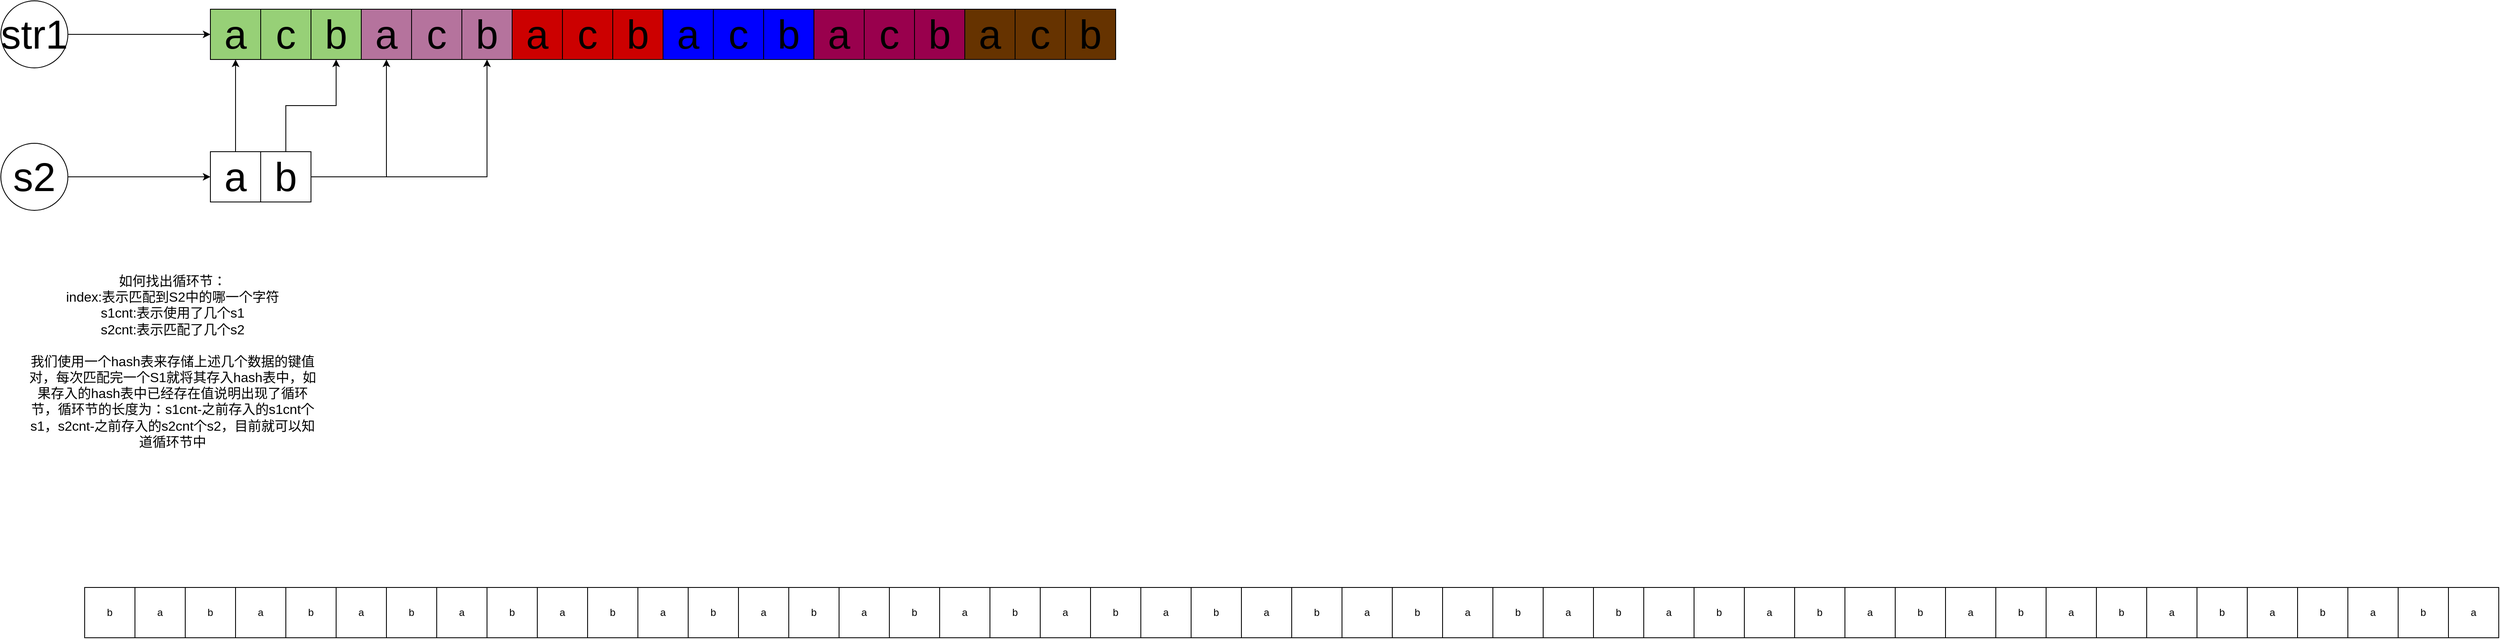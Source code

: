<mxfile version="22.1.16" type="device">
  <diagram name="Page-1" id="3uvw_9VqznobGhK58HQF">
    <mxGraphModel dx="4175" dy="1672" grid="1" gridSize="10" guides="1" tooltips="1" connect="1" arrows="1" fold="1" page="1" pageScale="1" pageWidth="827" pageHeight="1169" math="0" shadow="0">
      <root>
        <mxCell id="0" />
        <mxCell id="1" parent="0" />
        <mxCell id="WoPcIAXv2s5pRwGK4_qz-3" value="&lt;font style=&quot;font-size: 48px;&quot;&gt;c&lt;/font&gt;" style="whiteSpace=wrap;html=1;aspect=fixed;fillColor=#97D077;" vertex="1" parent="1">
          <mxGeometry x="-390" y="230" width="60" height="60" as="geometry" />
        </mxCell>
        <mxCell id="WoPcIAXv2s5pRwGK4_qz-4" value="&lt;font style=&quot;font-size: 48px;&quot;&gt;b&lt;/font&gt;" style="whiteSpace=wrap;html=1;aspect=fixed;fillColor=#97D077;" vertex="1" parent="1">
          <mxGeometry x="-330" y="230" width="60" height="60" as="geometry" />
        </mxCell>
        <mxCell id="WoPcIAXv2s5pRwGK4_qz-2" value="&lt;font style=&quot;font-size: 48px;&quot;&gt;a&lt;/font&gt;" style="whiteSpace=wrap;html=1;aspect=fixed;fillColor=#97D077;" vertex="1" parent="1">
          <mxGeometry x="-450" y="230" width="60" height="60" as="geometry" />
        </mxCell>
        <mxCell id="WoPcIAXv2s5pRwGK4_qz-39" value="&lt;font style=&quot;font-size: 48px;&quot;&gt;c&lt;/font&gt;" style="whiteSpace=wrap;html=1;aspect=fixed;fillColor=#B5739D;" vertex="1" parent="1">
          <mxGeometry x="-210" y="230" width="60" height="60" as="geometry" />
        </mxCell>
        <mxCell id="WoPcIAXv2s5pRwGK4_qz-40" value="&lt;font style=&quot;font-size: 48px;&quot;&gt;b&lt;/font&gt;" style="whiteSpace=wrap;html=1;aspect=fixed;fillColor=#B5739D;" vertex="1" parent="1">
          <mxGeometry x="-150" y="230" width="60" height="60" as="geometry" />
        </mxCell>
        <mxCell id="WoPcIAXv2s5pRwGK4_qz-41" value="&lt;font style=&quot;font-size: 48px;&quot;&gt;a&lt;/font&gt;" style="whiteSpace=wrap;html=1;aspect=fixed;fillColor=#B5739D;" vertex="1" parent="1">
          <mxGeometry x="-270" y="230" width="60" height="60" as="geometry" />
        </mxCell>
        <mxCell id="WoPcIAXv2s5pRwGK4_qz-42" value="&lt;font style=&quot;font-size: 48px;&quot;&gt;c&lt;/font&gt;" style="whiteSpace=wrap;html=1;aspect=fixed;fillColor=#CC0000;" vertex="1" parent="1">
          <mxGeometry x="-30" y="230" width="60" height="60" as="geometry" />
        </mxCell>
        <mxCell id="WoPcIAXv2s5pRwGK4_qz-43" value="&lt;font style=&quot;font-size: 48px;&quot;&gt;b&lt;/font&gt;" style="whiteSpace=wrap;html=1;aspect=fixed;fillColor=#CC0000;" vertex="1" parent="1">
          <mxGeometry x="30" y="230" width="60" height="60" as="geometry" />
        </mxCell>
        <mxCell id="WoPcIAXv2s5pRwGK4_qz-44" value="&lt;font style=&quot;font-size: 48px;&quot;&gt;a&lt;/font&gt;" style="whiteSpace=wrap;html=1;aspect=fixed;fillColor=#CC0000;" vertex="1" parent="1">
          <mxGeometry x="-90" y="230" width="60" height="60" as="geometry" />
        </mxCell>
        <mxCell id="WoPcIAXv2s5pRwGK4_qz-45" value="&lt;font style=&quot;font-size: 48px;&quot;&gt;c&lt;/font&gt;" style="whiteSpace=wrap;html=1;aspect=fixed;fillColor=#0000FF;" vertex="1" parent="1">
          <mxGeometry x="150" y="230" width="60" height="60" as="geometry" />
        </mxCell>
        <mxCell id="WoPcIAXv2s5pRwGK4_qz-46" value="&lt;font style=&quot;font-size: 48px;&quot;&gt;b&lt;/font&gt;" style="whiteSpace=wrap;html=1;aspect=fixed;fillColor=#0000FF;" vertex="1" parent="1">
          <mxGeometry x="210" y="230" width="60" height="60" as="geometry" />
        </mxCell>
        <mxCell id="WoPcIAXv2s5pRwGK4_qz-47" value="&lt;font style=&quot;font-size: 48px;&quot;&gt;a&lt;/font&gt;" style="whiteSpace=wrap;html=1;aspect=fixed;fillColor=#0000FF;" vertex="1" parent="1">
          <mxGeometry x="90" y="230" width="60" height="60" as="geometry" />
        </mxCell>
        <mxCell id="WoPcIAXv2s5pRwGK4_qz-48" value="&lt;font style=&quot;font-size: 48px;&quot;&gt;c&lt;/font&gt;" style="whiteSpace=wrap;html=1;aspect=fixed;fillColor=#99004D;" vertex="1" parent="1">
          <mxGeometry x="330" y="230" width="60" height="60" as="geometry" />
        </mxCell>
        <mxCell id="WoPcIAXv2s5pRwGK4_qz-49" value="&lt;font style=&quot;font-size: 48px;&quot;&gt;b&lt;/font&gt;" style="whiteSpace=wrap;html=1;aspect=fixed;fillColor=#99004D;" vertex="1" parent="1">
          <mxGeometry x="390" y="230" width="60" height="60" as="geometry" />
        </mxCell>
        <mxCell id="WoPcIAXv2s5pRwGK4_qz-50" value="&lt;font style=&quot;font-size: 48px;&quot;&gt;a&lt;/font&gt;" style="whiteSpace=wrap;html=1;aspect=fixed;fillColor=#99004D;" vertex="1" parent="1">
          <mxGeometry x="270" y="230" width="60" height="60" as="geometry" />
        </mxCell>
        <mxCell id="WoPcIAXv2s5pRwGK4_qz-51" value="&lt;font style=&quot;font-size: 48px;&quot;&gt;c&lt;/font&gt;" style="whiteSpace=wrap;html=1;aspect=fixed;fillColor=#663300;" vertex="1" parent="1">
          <mxGeometry x="510" y="230" width="60" height="60" as="geometry" />
        </mxCell>
        <mxCell id="WoPcIAXv2s5pRwGK4_qz-52" value="&lt;font style=&quot;font-size: 48px;&quot;&gt;b&lt;/font&gt;" style="whiteSpace=wrap;html=1;aspect=fixed;fillColor=#663300;" vertex="1" parent="1">
          <mxGeometry x="570" y="230" width="60" height="60" as="geometry" />
        </mxCell>
        <mxCell id="WoPcIAXv2s5pRwGK4_qz-53" value="&lt;font style=&quot;font-size: 48px;&quot;&gt;a&lt;/font&gt;" style="whiteSpace=wrap;html=1;aspect=fixed;fillColor=#663300;" vertex="1" parent="1">
          <mxGeometry x="450" y="230" width="60" height="60" as="geometry" />
        </mxCell>
        <mxCell id="WoPcIAXv2s5pRwGK4_qz-55" style="edgeStyle=orthogonalEdgeStyle;rounded=0;orthogonalLoop=1;jettySize=auto;html=1;" edge="1" parent="1" source="WoPcIAXv2s5pRwGK4_qz-54" target="WoPcIAXv2s5pRwGK4_qz-2">
          <mxGeometry relative="1" as="geometry" />
        </mxCell>
        <mxCell id="WoPcIAXv2s5pRwGK4_qz-54" value="&lt;font style=&quot;font-size: 48px;&quot;&gt;str1&lt;/font&gt;" style="ellipse;whiteSpace=wrap;html=1;aspect=fixed;" vertex="1" parent="1">
          <mxGeometry x="-700" y="220" width="80" height="80" as="geometry" />
        </mxCell>
        <mxCell id="WoPcIAXv2s5pRwGK4_qz-65" value="" style="edgeStyle=orthogonalEdgeStyle;rounded=0;orthogonalLoop=1;jettySize=auto;html=1;" edge="1" parent="1" source="WoPcIAXv2s5pRwGK4_qz-57" target="WoPcIAXv2s5pRwGK4_qz-2">
          <mxGeometry relative="1" as="geometry" />
        </mxCell>
        <mxCell id="WoPcIAXv2s5pRwGK4_qz-68" style="edgeStyle=orthogonalEdgeStyle;rounded=0;orthogonalLoop=1;jettySize=auto;html=1;entryX=0.5;entryY=1;entryDx=0;entryDy=0;" edge="1" parent="1" source="WoPcIAXv2s5pRwGK4_qz-57" target="WoPcIAXv2s5pRwGK4_qz-41">
          <mxGeometry relative="1" as="geometry" />
        </mxCell>
        <mxCell id="WoPcIAXv2s5pRwGK4_qz-57" value="&lt;font style=&quot;font-size: 48px;&quot;&gt;a&lt;/font&gt;" style="whiteSpace=wrap;html=1;aspect=fixed;" vertex="1" parent="1">
          <mxGeometry x="-450" y="400" width="60" height="60" as="geometry" />
        </mxCell>
        <mxCell id="WoPcIAXv2s5pRwGK4_qz-67" style="edgeStyle=orthogonalEdgeStyle;rounded=0;orthogonalLoop=1;jettySize=auto;html=1;entryX=0.5;entryY=1;entryDx=0;entryDy=0;" edge="1" parent="1" source="WoPcIAXv2s5pRwGK4_qz-58" target="WoPcIAXv2s5pRwGK4_qz-4">
          <mxGeometry relative="1" as="geometry" />
        </mxCell>
        <mxCell id="WoPcIAXv2s5pRwGK4_qz-69" style="edgeStyle=orthogonalEdgeStyle;rounded=0;orthogonalLoop=1;jettySize=auto;html=1;entryX=0.5;entryY=1;entryDx=0;entryDy=0;" edge="1" parent="1" source="WoPcIAXv2s5pRwGK4_qz-58" target="WoPcIAXv2s5pRwGK4_qz-40">
          <mxGeometry relative="1" as="geometry" />
        </mxCell>
        <mxCell id="WoPcIAXv2s5pRwGK4_qz-58" value="&lt;font style=&quot;font-size: 48px;&quot;&gt;b&lt;/font&gt;" style="whiteSpace=wrap;html=1;aspect=fixed;" vertex="1" parent="1">
          <mxGeometry x="-390" y="400" width="60" height="60" as="geometry" />
        </mxCell>
        <mxCell id="WoPcIAXv2s5pRwGK4_qz-62" style="edgeStyle=orthogonalEdgeStyle;rounded=0;orthogonalLoop=1;jettySize=auto;html=1;" edge="1" parent="1" source="WoPcIAXv2s5pRwGK4_qz-61" target="WoPcIAXv2s5pRwGK4_qz-57">
          <mxGeometry relative="1" as="geometry" />
        </mxCell>
        <mxCell id="WoPcIAXv2s5pRwGK4_qz-61" value="&lt;span style=&quot;font-size: 48px;&quot;&gt;s2&lt;/span&gt;" style="ellipse;whiteSpace=wrap;html=1;aspect=fixed;" vertex="1" parent="1">
          <mxGeometry x="-700" y="390" width="80" height="80" as="geometry" />
        </mxCell>
        <mxCell id="WoPcIAXv2s5pRwGK4_qz-63" value="&lt;font size=&quot;3&quot;&gt;如何找出循环节：&lt;br&gt;index:表示匹配到S2中的哪一个字符&lt;br&gt;s1cnt:表示使用了几个s1&lt;br&gt;s2cnt:表示匹配了几个s2&lt;br&gt;&lt;br&gt;我们使用一个hash表来存储上述几个数据的键值对，每次匹配完一个S1就将其存入hash表中，如果存入的hash表中已经存在值说明出现了循环节，循环节的长度为：s1cnt-之前存入的s1cnt个s1，s2cnt-之前存入的s2cnt个s2，目前就可以知道循环节中&lt;br&gt;&lt;/font&gt;" style="text;strokeColor=none;align=center;fillColor=none;html=1;verticalAlign=middle;whiteSpace=wrap;rounded=0;" vertex="1" parent="1">
          <mxGeometry x="-670" y="530" width="350" height="240" as="geometry" />
        </mxCell>
        <mxCell id="WoPcIAXv2s5pRwGK4_qz-70" value="b" style="whiteSpace=wrap;html=1;aspect=fixed;" vertex="1" parent="1">
          <mxGeometry x="-600" y="920" width="60" height="60" as="geometry" />
        </mxCell>
        <mxCell id="WoPcIAXv2s5pRwGK4_qz-71" value="a" style="whiteSpace=wrap;html=1;aspect=fixed;" vertex="1" parent="1">
          <mxGeometry x="-540" y="920" width="60" height="60" as="geometry" />
        </mxCell>
        <mxCell id="WoPcIAXv2s5pRwGK4_qz-72" value="b" style="whiteSpace=wrap;html=1;aspect=fixed;" vertex="1" parent="1">
          <mxGeometry x="-480" y="920" width="60" height="60" as="geometry" />
        </mxCell>
        <mxCell id="WoPcIAXv2s5pRwGK4_qz-73" value="a" style="whiteSpace=wrap;html=1;aspect=fixed;" vertex="1" parent="1">
          <mxGeometry x="-420" y="920" width="60" height="60" as="geometry" />
        </mxCell>
        <mxCell id="WoPcIAXv2s5pRwGK4_qz-75" value="b" style="whiteSpace=wrap;html=1;aspect=fixed;" vertex="1" parent="1">
          <mxGeometry x="-360" y="920" width="60" height="60" as="geometry" />
        </mxCell>
        <mxCell id="WoPcIAXv2s5pRwGK4_qz-76" value="a" style="whiteSpace=wrap;html=1;aspect=fixed;" vertex="1" parent="1">
          <mxGeometry x="-300" y="920" width="60" height="60" as="geometry" />
        </mxCell>
        <mxCell id="WoPcIAXv2s5pRwGK4_qz-77" value="b" style="whiteSpace=wrap;html=1;aspect=fixed;" vertex="1" parent="1">
          <mxGeometry x="-240" y="920" width="60" height="60" as="geometry" />
        </mxCell>
        <mxCell id="WoPcIAXv2s5pRwGK4_qz-78" value="a" style="whiteSpace=wrap;html=1;aspect=fixed;" vertex="1" parent="1">
          <mxGeometry x="-180" y="920" width="60" height="60" as="geometry" />
        </mxCell>
        <mxCell id="WoPcIAXv2s5pRwGK4_qz-79" value="b" style="whiteSpace=wrap;html=1;aspect=fixed;" vertex="1" parent="1">
          <mxGeometry x="-120" y="920" width="60" height="60" as="geometry" />
        </mxCell>
        <mxCell id="WoPcIAXv2s5pRwGK4_qz-80" value="a" style="whiteSpace=wrap;html=1;aspect=fixed;" vertex="1" parent="1">
          <mxGeometry x="-60" y="920" width="60" height="60" as="geometry" />
        </mxCell>
        <mxCell id="WoPcIAXv2s5pRwGK4_qz-81" value="b" style="whiteSpace=wrap;html=1;aspect=fixed;" vertex="1" parent="1">
          <mxGeometry y="920" width="60" height="60" as="geometry" />
        </mxCell>
        <mxCell id="WoPcIAXv2s5pRwGK4_qz-82" value="a" style="whiteSpace=wrap;html=1;aspect=fixed;" vertex="1" parent="1">
          <mxGeometry x="60" y="920" width="60" height="60" as="geometry" />
        </mxCell>
        <mxCell id="WoPcIAXv2s5pRwGK4_qz-83" value="b" style="whiteSpace=wrap;html=1;aspect=fixed;" vertex="1" parent="1">
          <mxGeometry x="120" y="920" width="60" height="60" as="geometry" />
        </mxCell>
        <mxCell id="WoPcIAXv2s5pRwGK4_qz-84" value="a" style="whiteSpace=wrap;html=1;aspect=fixed;" vertex="1" parent="1">
          <mxGeometry x="180" y="920" width="60" height="60" as="geometry" />
        </mxCell>
        <mxCell id="WoPcIAXv2s5pRwGK4_qz-85" value="b" style="whiteSpace=wrap;html=1;aspect=fixed;" vertex="1" parent="1">
          <mxGeometry x="240" y="920" width="60" height="60" as="geometry" />
        </mxCell>
        <mxCell id="WoPcIAXv2s5pRwGK4_qz-86" value="a" style="whiteSpace=wrap;html=1;aspect=fixed;" vertex="1" parent="1">
          <mxGeometry x="300" y="920" width="60" height="60" as="geometry" />
        </mxCell>
        <mxCell id="WoPcIAXv2s5pRwGK4_qz-87" value="b" style="whiteSpace=wrap;html=1;aspect=fixed;" vertex="1" parent="1">
          <mxGeometry x="360" y="920" width="60" height="60" as="geometry" />
        </mxCell>
        <mxCell id="WoPcIAXv2s5pRwGK4_qz-88" value="a" style="whiteSpace=wrap;html=1;aspect=fixed;" vertex="1" parent="1">
          <mxGeometry x="420" y="920" width="60" height="60" as="geometry" />
        </mxCell>
        <mxCell id="WoPcIAXv2s5pRwGK4_qz-89" value="b" style="whiteSpace=wrap;html=1;aspect=fixed;" vertex="1" parent="1">
          <mxGeometry x="480" y="920" width="60" height="60" as="geometry" />
        </mxCell>
        <mxCell id="WoPcIAXv2s5pRwGK4_qz-90" value="a" style="whiteSpace=wrap;html=1;aspect=fixed;" vertex="1" parent="1">
          <mxGeometry x="540" y="920" width="60" height="60" as="geometry" />
        </mxCell>
        <mxCell id="WoPcIAXv2s5pRwGK4_qz-91" value="b" style="whiteSpace=wrap;html=1;aspect=fixed;" vertex="1" parent="1">
          <mxGeometry x="600" y="920" width="60" height="60" as="geometry" />
        </mxCell>
        <mxCell id="WoPcIAXv2s5pRwGK4_qz-92" value="a" style="whiteSpace=wrap;html=1;aspect=fixed;" vertex="1" parent="1">
          <mxGeometry x="660" y="920" width="60" height="60" as="geometry" />
        </mxCell>
        <mxCell id="WoPcIAXv2s5pRwGK4_qz-93" value="b" style="whiteSpace=wrap;html=1;aspect=fixed;" vertex="1" parent="1">
          <mxGeometry x="720" y="920" width="60" height="60" as="geometry" />
        </mxCell>
        <mxCell id="WoPcIAXv2s5pRwGK4_qz-94" value="a" style="whiteSpace=wrap;html=1;aspect=fixed;" vertex="1" parent="1">
          <mxGeometry x="780" y="920" width="60" height="60" as="geometry" />
        </mxCell>
        <mxCell id="WoPcIAXv2s5pRwGK4_qz-95" value="b" style="whiteSpace=wrap;html=1;aspect=fixed;" vertex="1" parent="1">
          <mxGeometry x="840" y="920" width="60" height="60" as="geometry" />
        </mxCell>
        <mxCell id="WoPcIAXv2s5pRwGK4_qz-96" value="a" style="whiteSpace=wrap;html=1;aspect=fixed;" vertex="1" parent="1">
          <mxGeometry x="900" y="920" width="60" height="60" as="geometry" />
        </mxCell>
        <mxCell id="WoPcIAXv2s5pRwGK4_qz-97" value="b" style="whiteSpace=wrap;html=1;aspect=fixed;" vertex="1" parent="1">
          <mxGeometry x="960" y="920" width="60" height="60" as="geometry" />
        </mxCell>
        <mxCell id="WoPcIAXv2s5pRwGK4_qz-98" value="a" style="whiteSpace=wrap;html=1;aspect=fixed;" vertex="1" parent="1">
          <mxGeometry x="1020" y="920" width="60" height="60" as="geometry" />
        </mxCell>
        <mxCell id="WoPcIAXv2s5pRwGK4_qz-99" value="b" style="whiteSpace=wrap;html=1;aspect=fixed;" vertex="1" parent="1">
          <mxGeometry x="1080" y="920" width="60" height="60" as="geometry" />
        </mxCell>
        <mxCell id="WoPcIAXv2s5pRwGK4_qz-100" value="a" style="whiteSpace=wrap;html=1;aspect=fixed;" vertex="1" parent="1">
          <mxGeometry x="1140" y="920" width="60" height="60" as="geometry" />
        </mxCell>
        <mxCell id="WoPcIAXv2s5pRwGK4_qz-101" value="b" style="whiteSpace=wrap;html=1;aspect=fixed;" vertex="1" parent="1">
          <mxGeometry x="1200" y="920" width="60" height="60" as="geometry" />
        </mxCell>
        <mxCell id="WoPcIAXv2s5pRwGK4_qz-102" value="a" style="whiteSpace=wrap;html=1;aspect=fixed;" vertex="1" parent="1">
          <mxGeometry x="1260" y="920" width="60" height="60" as="geometry" />
        </mxCell>
        <mxCell id="WoPcIAXv2s5pRwGK4_qz-103" value="b" style="whiteSpace=wrap;html=1;aspect=fixed;" vertex="1" parent="1">
          <mxGeometry x="1320" y="920" width="60" height="60" as="geometry" />
        </mxCell>
        <mxCell id="WoPcIAXv2s5pRwGK4_qz-104" value="a" style="whiteSpace=wrap;html=1;aspect=fixed;" vertex="1" parent="1">
          <mxGeometry x="1380" y="920" width="60" height="60" as="geometry" />
        </mxCell>
        <mxCell id="WoPcIAXv2s5pRwGK4_qz-105" value="b" style="whiteSpace=wrap;html=1;aspect=fixed;" vertex="1" parent="1">
          <mxGeometry x="1440" y="920" width="60" height="60" as="geometry" />
        </mxCell>
        <mxCell id="WoPcIAXv2s5pRwGK4_qz-106" value="a" style="whiteSpace=wrap;html=1;aspect=fixed;" vertex="1" parent="1">
          <mxGeometry x="1500" y="920" width="60" height="60" as="geometry" />
        </mxCell>
        <mxCell id="WoPcIAXv2s5pRwGK4_qz-107" value="b" style="whiteSpace=wrap;html=1;aspect=fixed;" vertex="1" parent="1">
          <mxGeometry x="1560" y="920" width="60" height="60" as="geometry" />
        </mxCell>
        <mxCell id="WoPcIAXv2s5pRwGK4_qz-108" value="a" style="whiteSpace=wrap;html=1;aspect=fixed;" vertex="1" parent="1">
          <mxGeometry x="1620" y="920" width="60" height="60" as="geometry" />
        </mxCell>
        <mxCell id="WoPcIAXv2s5pRwGK4_qz-109" value="b" style="whiteSpace=wrap;html=1;aspect=fixed;" vertex="1" parent="1">
          <mxGeometry x="1680" y="920" width="60" height="60" as="geometry" />
        </mxCell>
        <mxCell id="WoPcIAXv2s5pRwGK4_qz-110" value="a" style="whiteSpace=wrap;html=1;aspect=fixed;" vertex="1" parent="1">
          <mxGeometry x="1740" y="920" width="60" height="60" as="geometry" />
        </mxCell>
        <mxCell id="WoPcIAXv2s5pRwGK4_qz-111" value="b" style="whiteSpace=wrap;html=1;aspect=fixed;" vertex="1" parent="1">
          <mxGeometry x="1800" y="920" width="60" height="60" as="geometry" />
        </mxCell>
        <mxCell id="WoPcIAXv2s5pRwGK4_qz-112" value="a" style="whiteSpace=wrap;html=1;aspect=fixed;" vertex="1" parent="1">
          <mxGeometry x="1860" y="920" width="60" height="60" as="geometry" />
        </mxCell>
        <mxCell id="WoPcIAXv2s5pRwGK4_qz-113" value="b" style="whiteSpace=wrap;html=1;aspect=fixed;" vertex="1" parent="1">
          <mxGeometry x="1920" y="920" width="60" height="60" as="geometry" />
        </mxCell>
        <mxCell id="WoPcIAXv2s5pRwGK4_qz-114" value="a" style="whiteSpace=wrap;html=1;aspect=fixed;" vertex="1" parent="1">
          <mxGeometry x="1980" y="920" width="60" height="60" as="geometry" />
        </mxCell>
        <mxCell id="WoPcIAXv2s5pRwGK4_qz-115" value="b" style="whiteSpace=wrap;html=1;aspect=fixed;" vertex="1" parent="1">
          <mxGeometry x="2040" y="920" width="60" height="60" as="geometry" />
        </mxCell>
        <mxCell id="WoPcIAXv2s5pRwGK4_qz-116" value="a" style="whiteSpace=wrap;html=1;aspect=fixed;" vertex="1" parent="1">
          <mxGeometry x="2100" y="920" width="60" height="60" as="geometry" />
        </mxCell>
        <mxCell id="WoPcIAXv2s5pRwGK4_qz-117" value="b" style="whiteSpace=wrap;html=1;aspect=fixed;" vertex="1" parent="1">
          <mxGeometry x="2160" y="920" width="60" height="60" as="geometry" />
        </mxCell>
        <mxCell id="WoPcIAXv2s5pRwGK4_qz-118" value="a" style="whiteSpace=wrap;html=1;aspect=fixed;" vertex="1" parent="1">
          <mxGeometry x="2220" y="920" width="60" height="60" as="geometry" />
        </mxCell>
      </root>
    </mxGraphModel>
  </diagram>
</mxfile>
